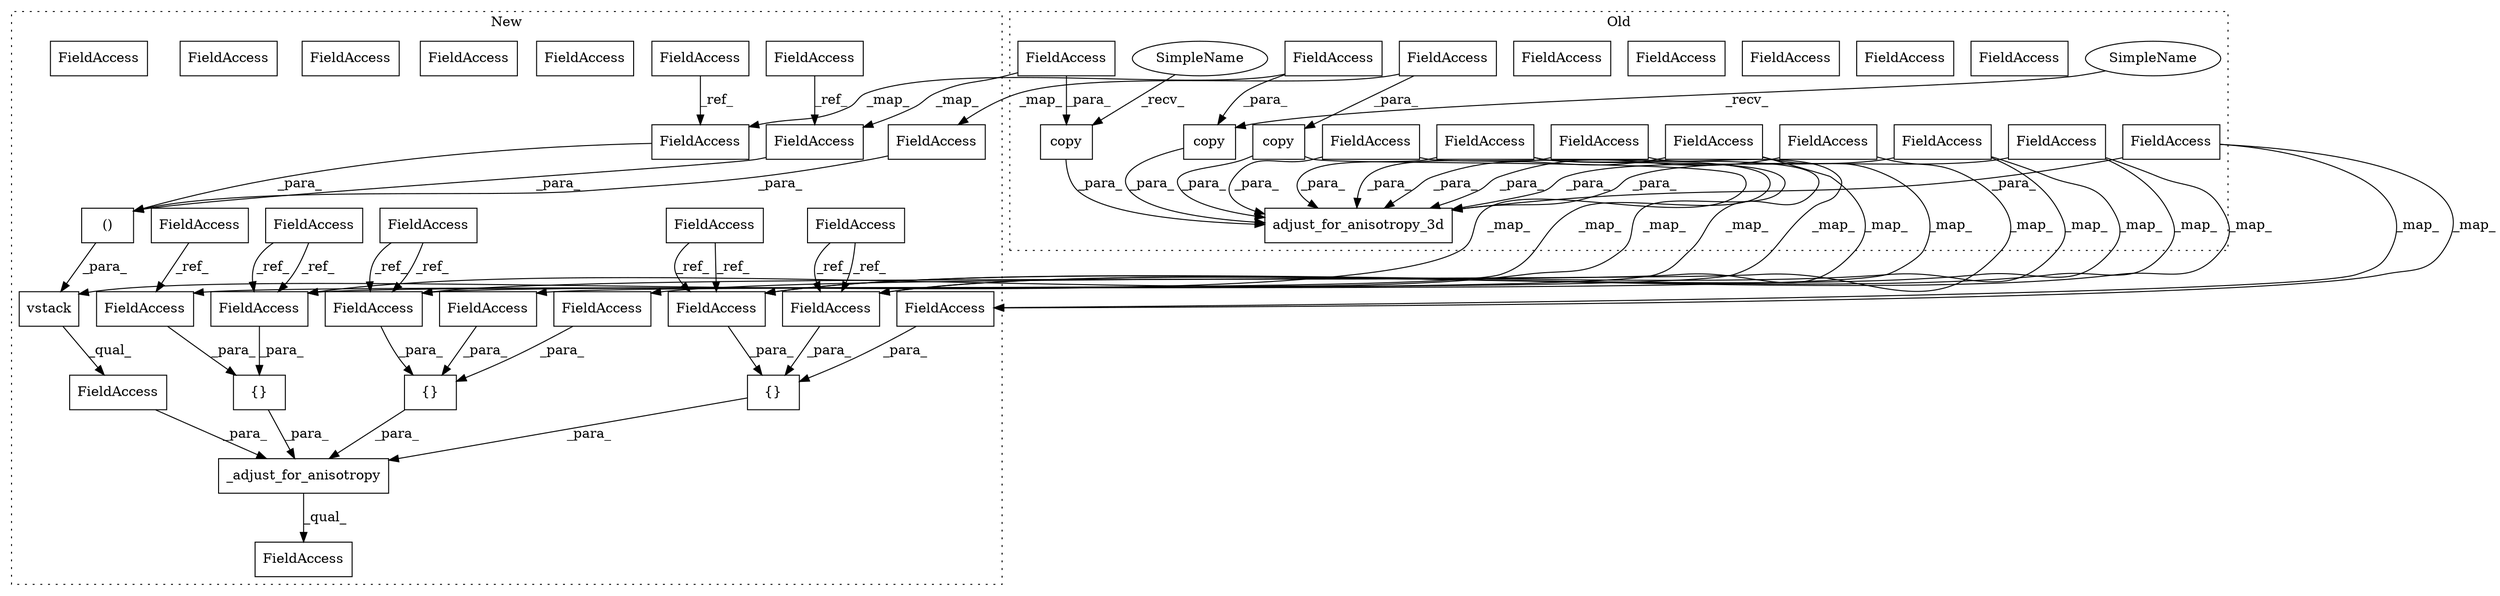 digraph G {
subgraph cluster0 {
1 [label="copy" a="32" s="3077,3093" l="5,1" shape="box"];
8 [label="copy" a="32" s="3053,3069" l="5,1" shape="box"];
12 [label="FieldAccess" a="22" s="3082" l="11" shape="box"];
14 [label="copy" a="32" s="3029,3045" l="5,1" shape="box"];
15 [label="adjust_for_anisotropy_3d" a="32" s="2998,3257" l="25,1" shape="box"];
17 [label="FieldAccess" a="22" s="3160" l="25" shape="box"];
20 [label="FieldAccess" a="22" s="3108" l="12" shape="box"];
21 [label="FieldAccess" a="22" s="3186" l="23" shape="box"];
26 [label="FieldAccess" a="22" s="3210" l="23" shape="box"];
27 [label="FieldAccess" a="22" s="3234" l="23" shape="box"];
31 [label="FieldAccess" a="22" s="3121" l="12" shape="box"];
34 [label="FieldAccess" a="22" s="3095" l="12" shape="box"];
38 [label="FieldAccess" a="22" s="3210" l="23" shape="box"];
40 [label="FieldAccess" a="22" s="3108" l="12" shape="box"];
42 [label="SimpleName" a="42" s="3047" l="5" shape="ellipse"];
43 [label="SimpleName" a="42" s="3023" l="5" shape="ellipse"];
47 [label="FieldAccess" a="22" s="3134" l="25" shape="box"];
48 [label="FieldAccess" a="22" s="3186" l="23" shape="box"];
49 [label="FieldAccess" a="22" s="3034" l="11" shape="box"];
50 [label="FieldAccess" a="22" s="3234" l="23" shape="box"];
51 [label="FieldAccess" a="22" s="3058" l="11" shape="box"];
52 [label="FieldAccess" a="22" s="3160" l="25" shape="box"];
label = "Old";
style="dotted";
}
subgraph cluster1 {
2 [label="vstack" a="32" s="3058,3129" l="12,2" shape="box"];
3 [label="()" a="106" s="3070" l="59" shape="box"];
4 [label="FieldAccess" a="22" s="3029" l="303" shape="box"];
5 [label="{}" a="4" s="3193,3245" l="1,1" shape="box"];
6 [label="FieldAccess" a="22" s="3052" l="81" shape="box"];
7 [label="{}" a="4" s="3256,3328" l="1,1" shape="box"];
9 [label="_adjust_for_anisotropy" a="32" s="3029,3329" l="23,1" shape="box"];
10 [label="{}" a="4" s="3143,3182" l="1,1" shape="box"];
11 [label="FieldAccess" a="22" s="2021" l="11" shape="box"];
13 [label="FieldAccess" a="22" s="3118" l="11" shape="box"];
16 [label="FieldAccess" a="22" s="1951" l="11" shape="box"];
18 [label="FieldAccess" a="22" s="3220" l="25" shape="box"];
19 [label="FieldAccess" a="22" s="3157" l="12" shape="box"];
22 [label="FieldAccess" a="22" s="3257" l="23" shape="box"];
23 [label="FieldAccess" a="22" s="2676" l="25" shape="box"];
24 [label="FieldAccess" a="22" s="2728" l="23" shape="box"];
25 [label="FieldAccess" a="22" s="3281" l="23" shape="box"];
28 [label="FieldAccess" a="22" s="3305" l="23" shape="box"];
29 [label="FieldAccess" a="22" s="2824" l="23" shape="box"];
30 [label="FieldAccess" a="22" s="2624" l="25" shape="box"];
32 [label="FieldAccess" a="22" s="3170" l="12" shape="box"];
33 [label="FieldAccess" a="22" s="3144" l="12" shape="box"];
35 [label="FieldAccess" a="22" s="2468" l="12" shape="box"];
36 [label="FieldAccess" a="22" s="3157" l="12" shape="box"];
37 [label="FieldAccess" a="22" s="3257" l="23" shape="box"];
39 [label="FieldAccess" a="22" s="3094" l="11" shape="box"];
41 [label="FieldAccess" a="22" s="3220" l="25" shape="box"];
44 [label="FieldAccess" a="22" s="3070" l="11" shape="box"];
45 [label="FieldAccess" a="22" s="3305" l="23" shape="box"];
46 [label="FieldAccess" a="22" s="3194" l="25" shape="box"];
53 [label="FieldAccess" a="22" s="3281" l="23" shape="box"];
label = "New";
style="dotted";
}
1 -> 2 [label="_map_"];
1 -> 15 [label="_para_"];
2 -> 6 [label="_qual_"];
3 -> 2 [label="_para_"];
5 -> 9 [label="_para_"];
6 -> 9 [label="_para_"];
7 -> 9 [label="_para_"];
8 -> 15 [label="_para_"];
9 -> 4 [label="_qual_"];
10 -> 9 [label="_para_"];
11 -> 39 [label="_ref_"];
12 -> 1 [label="_para_"];
12 -> 13 [label="_map_"];
13 -> 3 [label="_para_"];
14 -> 15 [label="_para_"];
16 -> 44 [label="_ref_"];
23 -> 41 [label="_ref_"];
23 -> 41 [label="_ref_"];
24 -> 37 [label="_ref_"];
24 -> 37 [label="_ref_"];
29 -> 45 [label="_ref_"];
29 -> 45 [label="_ref_"];
30 -> 46 [label="_ref_"];
31 -> 32 [label="_map_"];
31 -> 15 [label="_para_"];
32 -> 10 [label="_para_"];
33 -> 10 [label="_para_"];
34 -> 33 [label="_map_"];
34 -> 15 [label="_para_"];
35 -> 36 [label="_ref_"];
35 -> 36 [label="_ref_"];
36 -> 10 [label="_para_"];
37 -> 7 [label="_para_"];
38 -> 53 [label="_map_"];
38 -> 15 [label="_para_"];
38 -> 53 [label="_map_"];
39 -> 3 [label="_para_"];
40 -> 36 [label="_map_"];
40 -> 15 [label="_para_"];
40 -> 36 [label="_map_"];
41 -> 5 [label="_para_"];
42 -> 8 [label="_recv_"];
43 -> 14 [label="_recv_"];
44 -> 3 [label="_para_"];
45 -> 7 [label="_para_"];
46 -> 5 [label="_para_"];
47 -> 15 [label="_para_"];
47 -> 46 [label="_map_"];
48 -> 37 [label="_map_"];
48 -> 15 [label="_para_"];
48 -> 37 [label="_map_"];
49 -> 14 [label="_para_"];
49 -> 44 [label="_map_"];
50 -> 45 [label="_map_"];
50 -> 45 [label="_map_"];
50 -> 15 [label="_para_"];
51 -> 39 [label="_map_"];
51 -> 8 [label="_para_"];
52 -> 15 [label="_para_"];
52 -> 41 [label="_map_"];
52 -> 41 [label="_map_"];
53 -> 7 [label="_para_"];
}